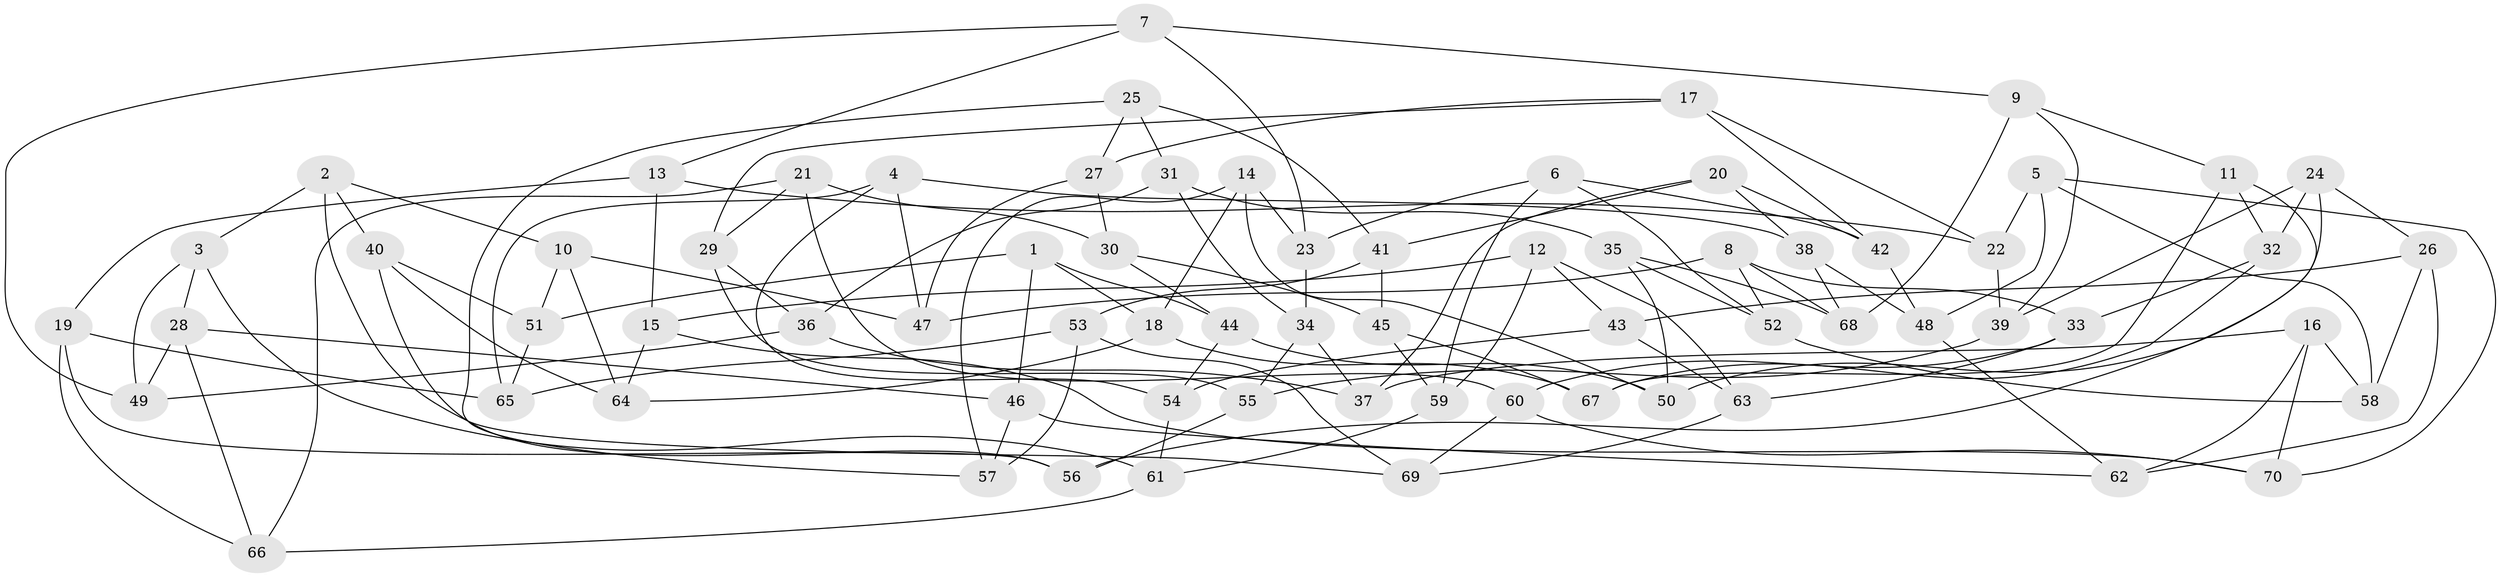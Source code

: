 // coarse degree distribution, {3: 0.22857142857142856, 6: 0.08571428571428572, 4: 0.4857142857142857, 7: 0.02857142857142857, 5: 0.11428571428571428, 14: 0.02857142857142857, 13: 0.02857142857142857}
// Generated by graph-tools (version 1.1) at 2025/01/03/04/25 22:01:38]
// undirected, 70 vertices, 140 edges
graph export_dot {
graph [start="1"]
  node [color=gray90,style=filled];
  1;
  2;
  3;
  4;
  5;
  6;
  7;
  8;
  9;
  10;
  11;
  12;
  13;
  14;
  15;
  16;
  17;
  18;
  19;
  20;
  21;
  22;
  23;
  24;
  25;
  26;
  27;
  28;
  29;
  30;
  31;
  32;
  33;
  34;
  35;
  36;
  37;
  38;
  39;
  40;
  41;
  42;
  43;
  44;
  45;
  46;
  47;
  48;
  49;
  50;
  51;
  52;
  53;
  54;
  55;
  56;
  57;
  58;
  59;
  60;
  61;
  62;
  63;
  64;
  65;
  66;
  67;
  68;
  69;
  70;
  1 -- 18;
  1 -- 44;
  1 -- 51;
  1 -- 46;
  2 -- 40;
  2 -- 3;
  2 -- 69;
  2 -- 10;
  3 -- 49;
  3 -- 61;
  3 -- 28;
  4 -- 65;
  4 -- 38;
  4 -- 47;
  4 -- 54;
  5 -- 58;
  5 -- 22;
  5 -- 48;
  5 -- 70;
  6 -- 59;
  6 -- 52;
  6 -- 23;
  6 -- 42;
  7 -- 23;
  7 -- 13;
  7 -- 9;
  7 -- 49;
  8 -- 52;
  8 -- 33;
  8 -- 68;
  8 -- 47;
  9 -- 11;
  9 -- 68;
  9 -- 39;
  10 -- 51;
  10 -- 64;
  10 -- 47;
  11 -- 56;
  11 -- 67;
  11 -- 32;
  12 -- 63;
  12 -- 15;
  12 -- 43;
  12 -- 59;
  13 -- 19;
  13 -- 22;
  13 -- 15;
  14 -- 50;
  14 -- 57;
  14 -- 18;
  14 -- 23;
  15 -- 64;
  15 -- 70;
  16 -- 70;
  16 -- 58;
  16 -- 37;
  16 -- 62;
  17 -- 22;
  17 -- 42;
  17 -- 27;
  17 -- 29;
  18 -- 67;
  18 -- 64;
  19 -- 56;
  19 -- 66;
  19 -- 65;
  20 -- 38;
  20 -- 37;
  20 -- 41;
  20 -- 42;
  21 -- 60;
  21 -- 66;
  21 -- 30;
  21 -- 29;
  22 -- 39;
  23 -- 34;
  24 -- 50;
  24 -- 39;
  24 -- 32;
  24 -- 26;
  25 -- 31;
  25 -- 41;
  25 -- 57;
  25 -- 27;
  26 -- 58;
  26 -- 62;
  26 -- 43;
  27 -- 47;
  27 -- 30;
  28 -- 46;
  28 -- 49;
  28 -- 66;
  29 -- 36;
  29 -- 55;
  30 -- 44;
  30 -- 45;
  31 -- 35;
  31 -- 34;
  31 -- 36;
  32 -- 33;
  32 -- 67;
  33 -- 60;
  33 -- 63;
  34 -- 55;
  34 -- 37;
  35 -- 68;
  35 -- 50;
  35 -- 52;
  36 -- 49;
  36 -- 37;
  38 -- 68;
  38 -- 48;
  39 -- 55;
  40 -- 64;
  40 -- 51;
  40 -- 56;
  41 -- 45;
  41 -- 53;
  42 -- 48;
  43 -- 63;
  43 -- 54;
  44 -- 54;
  44 -- 50;
  45 -- 59;
  45 -- 67;
  46 -- 62;
  46 -- 57;
  48 -- 62;
  51 -- 65;
  52 -- 58;
  53 -- 69;
  53 -- 57;
  53 -- 65;
  54 -- 61;
  55 -- 56;
  59 -- 61;
  60 -- 70;
  60 -- 69;
  61 -- 66;
  63 -- 69;
}
